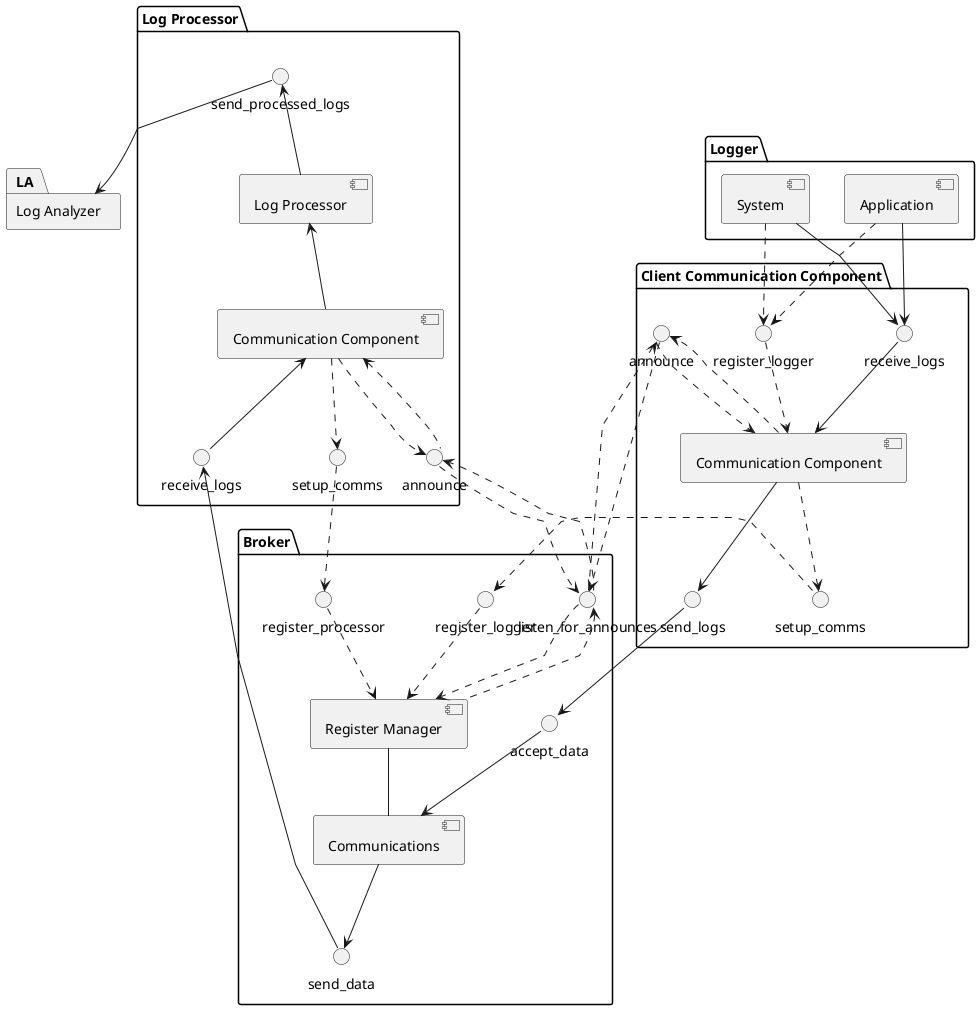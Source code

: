 @startuml

skinparam linetype polyline
'skinparam linetype ortho

skinparam defaultFontName "Fira Code Retina"

package "Logger" {

[Application]
[System]

}

package "Client Communication Component" as CCC {
interface register_logger
interface send_logs
interface setup_comms
interface announce
interface receive_logs
[Communication Component] as cc

receive_logs --> cc
cc --> send_logs

register_logger ..> cc
cc .down.> announce
cc <.up. announce
cc .down.> setup_comms
}

package "Broker" {
interface listen_for_announces
interface register_logger as b_register_logger
interface register_processor as b_register_processor
interface accept_data
interface send_data

[Register Manager] as rm
[Communications] as cb

rm -- cb

b_register_logger ..> rm
b_register_processor ..> rm
listen_for_announces ..> rm
listen_for_announces <.. rm

cb --> send_data
accept_data --> cb

}

package "Log Processor" as LP {

interface announce as lp_announce
interface setup_comms as lp_setup_comms
interface receive_logs as lp_receive_logs
interface "send_processed_logs" as lp_send_logs

[Communication Component] as lpcc
[Log Processor] as lp

lp_receive_logs -up-> lpcc
lpcc -up-> lp
lp -up-> lp_send_logs

lpcc ..> lp_setup_comms
lpcc ..> lp_announce
lpcc <.. lp_announce


}

package "Log Analyzer" as LA {
}

'' Configuration
[Application] ..> register_logger
[System] ..> register_logger

announce ..> listen_for_announces
listen_for_announces ..> announce
setup_comms ..> b_register_logger


lp_announce ..> listen_for_announces
listen_for_announces ..> lp_announce
lp_setup_comms ..> b_register_processor

'' Data Path: Apps to client comms
[Application] --> receive_logs
[System] --> receive_logs

'' Data Path: client comms to broker
send_logs --> accept_data

'' Data Path: broker to processors
send_data --> lp_receive_logs
lp_send_logs --> LA
@enduml